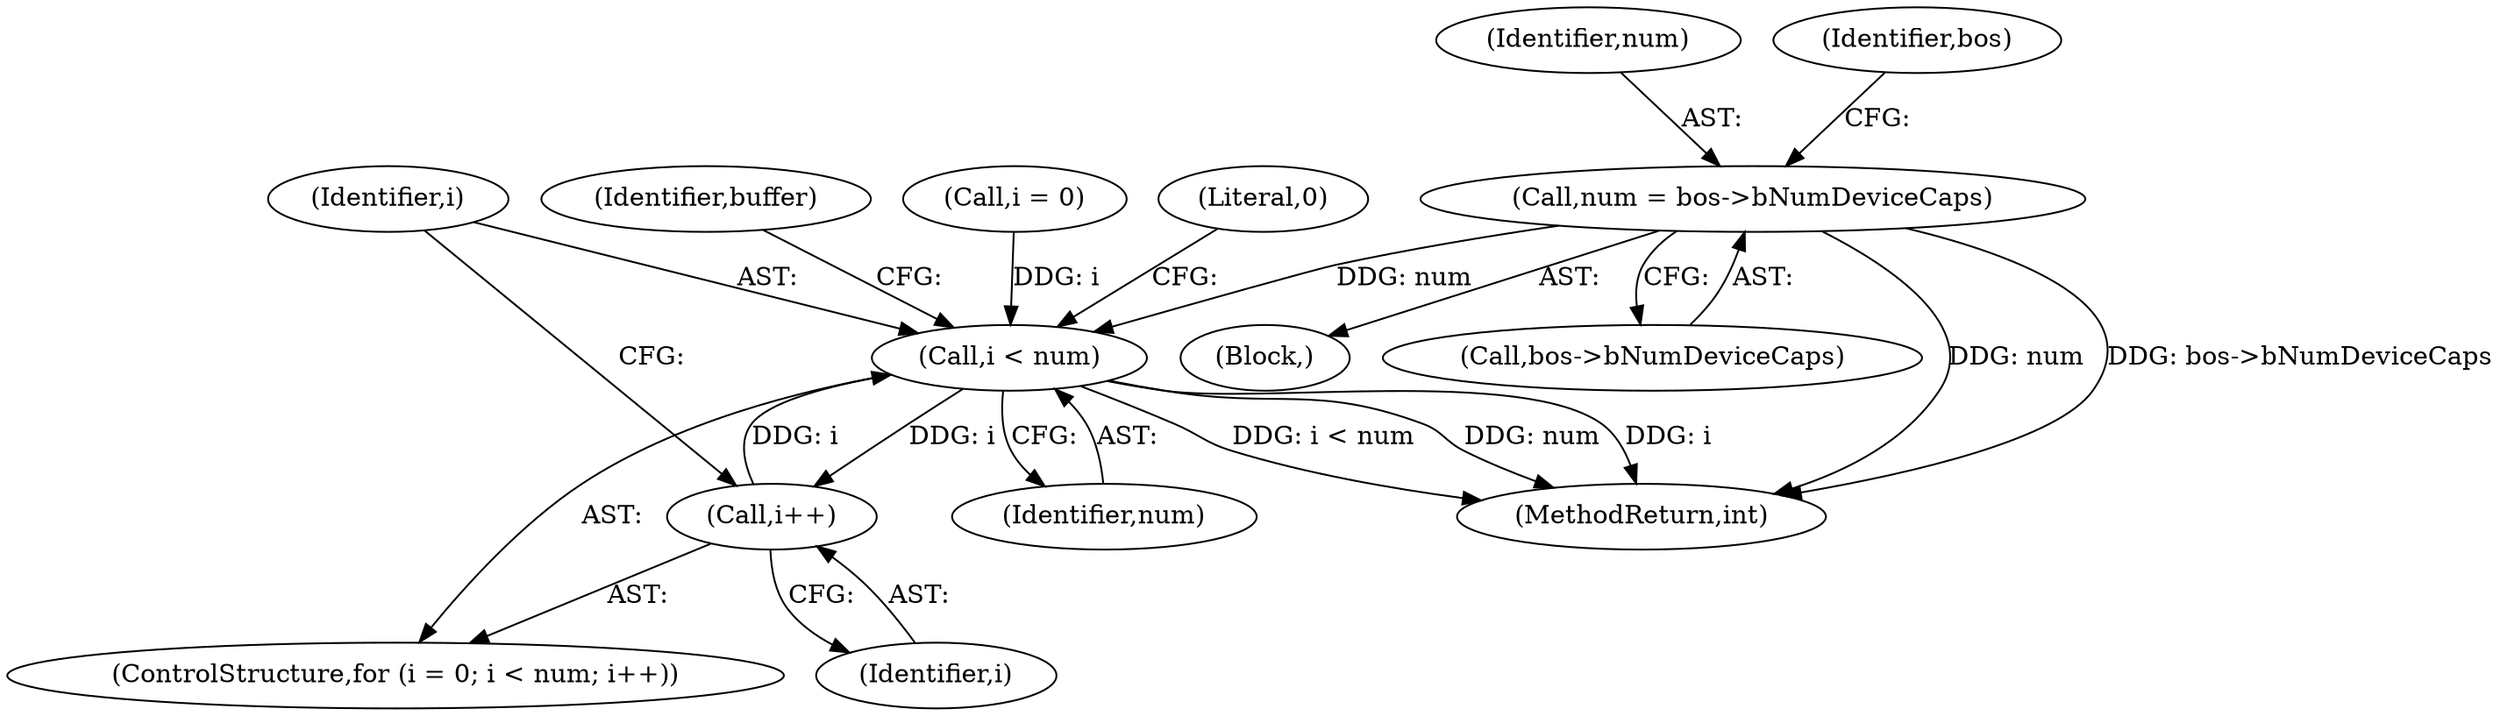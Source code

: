 digraph "0_linux_1c0edc3633b56000e18d82fc241e3995ca18a69e@pointer" {
"1000172" [label="(Call,num = bos->bNumDeviceCaps)"];
"1000257" [label="(Call,i < num)"];
"1000260" [label="(Call,i++)"];
"1000173" [label="(Identifier,num)"];
"1000258" [label="(Identifier,i)"];
"1000259" [label="(Identifier,num)"];
"1000264" [label="(Identifier,buffer)"];
"1000253" [label="(ControlStructure,for (i = 0; i < num; i++))"];
"1000365" [label="(MethodReturn,int)"];
"1000254" [label="(Call,i = 0)"];
"1000174" [label="(Call,bos->bNumDeviceCaps)"];
"1000172" [label="(Call,num = bos->bNumDeviceCaps)"];
"1000257" [label="(Call,i < num)"];
"1000359" [label="(Literal,0)"];
"1000261" [label="(Identifier,i)"];
"1000105" [label="(Block,)"];
"1000260" [label="(Call,i++)"];
"1000178" [label="(Identifier,bos)"];
"1000172" -> "1000105"  [label="AST: "];
"1000172" -> "1000174"  [label="CFG: "];
"1000173" -> "1000172"  [label="AST: "];
"1000174" -> "1000172"  [label="AST: "];
"1000178" -> "1000172"  [label="CFG: "];
"1000172" -> "1000365"  [label="DDG: num"];
"1000172" -> "1000365"  [label="DDG: bos->bNumDeviceCaps"];
"1000172" -> "1000257"  [label="DDG: num"];
"1000257" -> "1000253"  [label="AST: "];
"1000257" -> "1000259"  [label="CFG: "];
"1000258" -> "1000257"  [label="AST: "];
"1000259" -> "1000257"  [label="AST: "];
"1000264" -> "1000257"  [label="CFG: "];
"1000359" -> "1000257"  [label="CFG: "];
"1000257" -> "1000365"  [label="DDG: num"];
"1000257" -> "1000365"  [label="DDG: i"];
"1000257" -> "1000365"  [label="DDG: i < num"];
"1000254" -> "1000257"  [label="DDG: i"];
"1000260" -> "1000257"  [label="DDG: i"];
"1000257" -> "1000260"  [label="DDG: i"];
"1000260" -> "1000253"  [label="AST: "];
"1000260" -> "1000261"  [label="CFG: "];
"1000261" -> "1000260"  [label="AST: "];
"1000258" -> "1000260"  [label="CFG: "];
}
